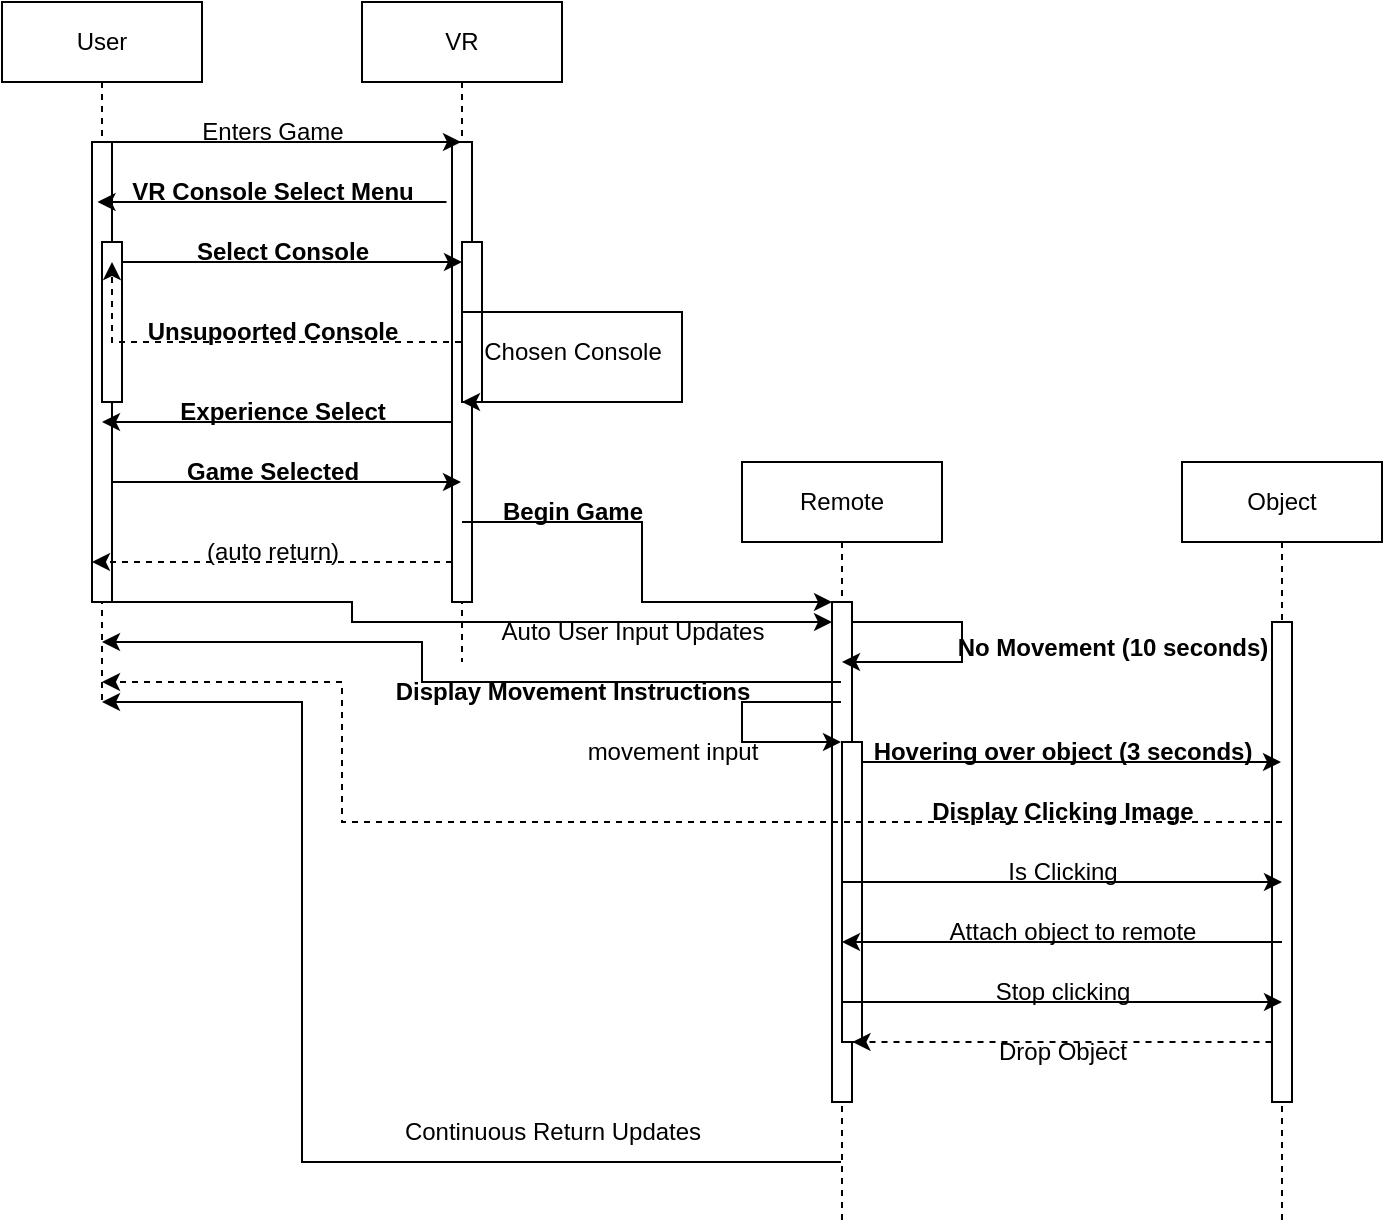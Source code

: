 <mxfile version="24.3.1" type="device">
  <diagram name="Page-1" id="2YBvvXClWsGukQMizWep">
    <mxGraphModel dx="1062" dy="617" grid="1" gridSize="10" guides="1" tooltips="1" connect="1" arrows="1" fold="1" page="1" pageScale="1" pageWidth="850" pageHeight="1100" math="0" shadow="0">
      <root>
        <mxCell id="0" />
        <mxCell id="1" parent="0" />
        <mxCell id="aM9ryv3xv72pqoxQDRHE-1" value="Remote" style="shape=umlLifeline;perimeter=lifelinePerimeter;whiteSpace=wrap;html=1;container=0;dropTarget=0;collapsible=0;recursiveResize=0;outlineConnect=0;portConstraint=eastwest;newEdgeStyle={&quot;edgeStyle&quot;:&quot;elbowEdgeStyle&quot;,&quot;elbow&quot;:&quot;vertical&quot;,&quot;curved&quot;:0,&quot;rounded&quot;:0};" parent="1" vertex="1">
          <mxGeometry x="370" y="270" width="100" height="380" as="geometry" />
        </mxCell>
        <mxCell id="aM9ryv3xv72pqoxQDRHE-2" value="" style="html=1;points=[];perimeter=orthogonalPerimeter;outlineConnect=0;targetShapes=umlLifeline;portConstraint=eastwest;newEdgeStyle={&quot;edgeStyle&quot;:&quot;elbowEdgeStyle&quot;,&quot;elbow&quot;:&quot;vertical&quot;,&quot;curved&quot;:0,&quot;rounded&quot;:0};" parent="aM9ryv3xv72pqoxQDRHE-1" vertex="1">
          <mxGeometry x="45" y="70" width="10" height="250" as="geometry" />
        </mxCell>
        <mxCell id="aM9ryv3xv72pqoxQDRHE-4" value="" style="html=1;points=[];perimeter=orthogonalPerimeter;outlineConnect=0;targetShapes=umlLifeline;portConstraint=eastwest;newEdgeStyle={&quot;edgeStyle&quot;:&quot;elbowEdgeStyle&quot;,&quot;elbow&quot;:&quot;vertical&quot;,&quot;curved&quot;:0,&quot;rounded&quot;:0};" parent="aM9ryv3xv72pqoxQDRHE-1" vertex="1">
          <mxGeometry x="50" y="140" width="10" height="150" as="geometry" />
        </mxCell>
        <mxCell id="aM9ryv3xv72pqoxQDRHE-5" value="Object" style="shape=umlLifeline;perimeter=lifelinePerimeter;whiteSpace=wrap;html=1;container=0;dropTarget=0;collapsible=0;recursiveResize=0;outlineConnect=0;portConstraint=eastwest;newEdgeStyle={&quot;edgeStyle&quot;:&quot;elbowEdgeStyle&quot;,&quot;elbow&quot;:&quot;vertical&quot;,&quot;curved&quot;:0,&quot;rounded&quot;:0};" parent="1" vertex="1">
          <mxGeometry x="590" y="270" width="100" height="380" as="geometry" />
        </mxCell>
        <mxCell id="aM9ryv3xv72pqoxQDRHE-6" value="" style="html=1;points=[];perimeter=orthogonalPerimeter;outlineConnect=0;targetShapes=umlLifeline;portConstraint=eastwest;newEdgeStyle={&quot;edgeStyle&quot;:&quot;elbowEdgeStyle&quot;,&quot;elbow&quot;:&quot;vertical&quot;,&quot;curved&quot;:0,&quot;rounded&quot;:0};" parent="aM9ryv3xv72pqoxQDRHE-5" vertex="1">
          <mxGeometry x="45" y="80" width="10" height="240" as="geometry" />
        </mxCell>
        <mxCell id="as-I614gjLqaRSofbubQ-1" value="User" style="shape=umlLifeline;perimeter=lifelinePerimeter;whiteSpace=wrap;html=1;container=0;dropTarget=0;collapsible=0;recursiveResize=0;outlineConnect=0;portConstraint=eastwest;newEdgeStyle={&quot;edgeStyle&quot;:&quot;elbowEdgeStyle&quot;,&quot;elbow&quot;:&quot;vertical&quot;,&quot;curved&quot;:0,&quot;rounded&quot;:0};" parent="1" vertex="1">
          <mxGeometry y="40" width="100" height="350" as="geometry" />
        </mxCell>
        <mxCell id="as-I614gjLqaRSofbubQ-2" value="" style="html=1;points=[];perimeter=orthogonalPerimeter;outlineConnect=0;targetShapes=umlLifeline;portConstraint=eastwest;newEdgeStyle={&quot;edgeStyle&quot;:&quot;elbowEdgeStyle&quot;,&quot;elbow&quot;:&quot;vertical&quot;,&quot;curved&quot;:0,&quot;rounded&quot;:0};" parent="as-I614gjLqaRSofbubQ-1" vertex="1">
          <mxGeometry x="45" y="70" width="10" height="230" as="geometry" />
        </mxCell>
        <mxCell id="as-I614gjLqaRSofbubQ-4" value="" style="html=1;points=[];perimeter=orthogonalPerimeter;outlineConnect=0;targetShapes=umlLifeline;portConstraint=eastwest;newEdgeStyle={&quot;edgeStyle&quot;:&quot;elbowEdgeStyle&quot;,&quot;elbow&quot;:&quot;vertical&quot;,&quot;curved&quot;:0,&quot;rounded&quot;:0};" parent="as-I614gjLqaRSofbubQ-1" vertex="1">
          <mxGeometry x="50" y="120" width="10" height="80" as="geometry" />
        </mxCell>
        <mxCell id="as-I614gjLqaRSofbubQ-7" value="VR" style="shape=umlLifeline;perimeter=lifelinePerimeter;whiteSpace=wrap;html=1;container=0;dropTarget=0;collapsible=0;recursiveResize=0;outlineConnect=0;portConstraint=eastwest;newEdgeStyle={&quot;edgeStyle&quot;:&quot;elbowEdgeStyle&quot;,&quot;elbow&quot;:&quot;vertical&quot;,&quot;curved&quot;:0,&quot;rounded&quot;:0};" parent="1" vertex="1">
          <mxGeometry x="180" y="40" width="100" height="330" as="geometry" />
        </mxCell>
        <mxCell id="as-I614gjLqaRSofbubQ-8" value="" style="html=1;points=[];perimeter=orthogonalPerimeter;outlineConnect=0;targetShapes=umlLifeline;portConstraint=eastwest;newEdgeStyle={&quot;edgeStyle&quot;:&quot;elbowEdgeStyle&quot;,&quot;elbow&quot;:&quot;vertical&quot;,&quot;curved&quot;:0,&quot;rounded&quot;:0};" parent="as-I614gjLqaRSofbubQ-7" vertex="1">
          <mxGeometry x="45" y="70" width="10" height="230" as="geometry" />
        </mxCell>
        <mxCell id="as-I614gjLqaRSofbubQ-9" value="" style="html=1;points=[];perimeter=orthogonalPerimeter;outlineConnect=0;targetShapes=umlLifeline;portConstraint=eastwest;newEdgeStyle={&quot;edgeStyle&quot;:&quot;elbowEdgeStyle&quot;,&quot;elbow&quot;:&quot;vertical&quot;,&quot;curved&quot;:0,&quot;rounded&quot;:0};" parent="as-I614gjLqaRSofbubQ-7" vertex="1">
          <mxGeometry x="50" y="120" width="10" height="80" as="geometry" />
        </mxCell>
        <mxCell id="as-I614gjLqaRSofbubQ-10" value="" style="endArrow=classic;html=1;rounded=0;" parent="1" source="as-I614gjLqaRSofbubQ-1" target="as-I614gjLqaRSofbubQ-7" edge="1">
          <mxGeometry width="50" height="50" relative="1" as="geometry">
            <mxPoint x="140" y="290" as="sourcePoint" />
            <mxPoint x="190" y="240" as="targetPoint" />
            <Array as="points">
              <mxPoint x="140" y="110" />
            </Array>
          </mxGeometry>
        </mxCell>
        <mxCell id="as-I614gjLqaRSofbubQ-11" value="Enters Game" style="text;html=1;align=center;verticalAlign=middle;resizable=0;points=[];autosize=1;strokeColor=none;fillColor=none;" parent="1" vertex="1">
          <mxGeometry x="90" y="90" width="90" height="30" as="geometry" />
        </mxCell>
        <mxCell id="as-I614gjLqaRSofbubQ-13" value="" style="endArrow=classic;html=1;rounded=0;" parent="1" edge="1">
          <mxGeometry width="50" height="50" relative="1" as="geometry">
            <mxPoint x="222.25" y="140" as="sourcePoint" />
            <mxPoint x="47.75" y="140" as="targetPoint" />
          </mxGeometry>
        </mxCell>
        <mxCell id="as-I614gjLqaRSofbubQ-14" value="&lt;b&gt;VR Console Select Menu&lt;/b&gt;" style="text;html=1;align=center;verticalAlign=middle;resizable=0;points=[];autosize=1;strokeColor=none;fillColor=none;" parent="1" vertex="1">
          <mxGeometry x="55" y="120" width="160" height="30" as="geometry" />
        </mxCell>
        <mxCell id="as-I614gjLqaRSofbubQ-15" value="" style="endArrow=classic;html=1;rounded=0;" parent="1" edge="1">
          <mxGeometry width="50" height="50" relative="1" as="geometry">
            <mxPoint x="60" y="170" as="sourcePoint" />
            <mxPoint x="230" y="170" as="targetPoint" />
          </mxGeometry>
        </mxCell>
        <mxCell id="as-I614gjLqaRSofbubQ-16" value="&lt;b&gt;Select Console&lt;/b&gt;" style="text;html=1;align=center;verticalAlign=middle;resizable=0;points=[];autosize=1;strokeColor=none;fillColor=none;" parent="1" vertex="1">
          <mxGeometry x="85" y="150" width="110" height="30" as="geometry" />
        </mxCell>
        <mxCell id="as-I614gjLqaRSofbubQ-19" value="&lt;b&gt;Unsupoorted Console&lt;/b&gt;" style="text;html=1;align=center;verticalAlign=middle;resizable=0;points=[];autosize=1;strokeColor=none;fillColor=none;" parent="1" vertex="1">
          <mxGeometry x="60" y="190" width="150" height="30" as="geometry" />
        </mxCell>
        <mxCell id="as-I614gjLqaRSofbubQ-22" value="" style="endArrow=classic;html=1;rounded=0;dashed=1;" parent="1" source="as-I614gjLqaRSofbubQ-7" edge="1">
          <mxGeometry width="50" height="50" relative="1" as="geometry">
            <mxPoint x="164.5" y="210" as="sourcePoint" />
            <mxPoint x="55" y="170" as="targetPoint" />
            <Array as="points">
              <mxPoint x="55" y="210" />
            </Array>
          </mxGeometry>
        </mxCell>
        <mxCell id="as-I614gjLqaRSofbubQ-23" value="" style="endArrow=classic;html=1;rounded=0;" parent="1" target="as-I614gjLqaRSofbubQ-7" edge="1">
          <mxGeometry width="50" height="50" relative="1" as="geometry">
            <mxPoint x="230" y="195" as="sourcePoint" />
            <mxPoint x="330" y="185" as="targetPoint" />
            <Array as="points">
              <mxPoint x="300" y="195" />
              <mxPoint x="340" y="195" />
              <mxPoint x="340" y="240" />
              <mxPoint x="300" y="240" />
            </Array>
          </mxGeometry>
        </mxCell>
        <mxCell id="as-I614gjLqaRSofbubQ-24" value="Chosen Console" style="text;html=1;align=center;verticalAlign=middle;resizable=0;points=[];autosize=1;strokeColor=none;fillColor=none;" parent="1" vertex="1">
          <mxGeometry x="230" y="200" width="110" height="30" as="geometry" />
        </mxCell>
        <mxCell id="as-I614gjLqaRSofbubQ-25" value="" style="endArrow=classic;html=1;rounded=0;" parent="1" target="as-I614gjLqaRSofbubQ-1" edge="1">
          <mxGeometry width="50" height="50" relative="1" as="geometry">
            <mxPoint x="225" y="250" as="sourcePoint" />
            <mxPoint x="140" y="250" as="targetPoint" />
          </mxGeometry>
        </mxCell>
        <mxCell id="as-I614gjLqaRSofbubQ-26" value="&lt;b&gt;Experience Select&lt;/b&gt;" style="text;html=1;align=center;verticalAlign=middle;resizable=0;points=[];autosize=1;strokeColor=none;fillColor=none;" parent="1" vertex="1">
          <mxGeometry x="75" y="230" width="130" height="30" as="geometry" />
        </mxCell>
        <mxCell id="as-I614gjLqaRSofbubQ-27" value="" style="endArrow=classic;html=1;rounded=0;" parent="1" target="as-I614gjLqaRSofbubQ-7" edge="1">
          <mxGeometry width="50" height="50" relative="1" as="geometry">
            <mxPoint x="55" y="280" as="sourcePoint" />
            <mxPoint x="145.5" y="280" as="targetPoint" />
          </mxGeometry>
        </mxCell>
        <mxCell id="as-I614gjLqaRSofbubQ-28" value="&lt;b&gt;Game Selected&lt;/b&gt;" style="text;html=1;align=center;verticalAlign=middle;resizable=0;points=[];autosize=1;strokeColor=none;fillColor=none;" parent="1" vertex="1">
          <mxGeometry x="80" y="260" width="110" height="30" as="geometry" />
        </mxCell>
        <mxCell id="as-I614gjLqaRSofbubQ-29" value="" style="endArrow=classic;html=1;rounded=0;dashed=1;" parent="1" edge="1">
          <mxGeometry width="50" height="50" relative="1" as="geometry">
            <mxPoint x="225" y="320" as="sourcePoint" />
            <mxPoint x="45" y="320" as="targetPoint" />
          </mxGeometry>
        </mxCell>
        <mxCell id="as-I614gjLqaRSofbubQ-30" value="(auto return)" style="text;html=1;align=center;verticalAlign=middle;resizable=0;points=[];autosize=1;strokeColor=none;fillColor=none;" parent="1" vertex="1">
          <mxGeometry x="90" y="300" width="90" height="30" as="geometry" />
        </mxCell>
        <mxCell id="as-I614gjLqaRSofbubQ-33" value="" style="endArrow=classic;html=1;rounded=0;" parent="1" target="aM9ryv3xv72pqoxQDRHE-2" edge="1">
          <mxGeometry width="50" height="50" relative="1" as="geometry">
            <mxPoint x="230" y="300" as="sourcePoint" />
            <mxPoint x="414.5" y="380" as="targetPoint" />
            <Array as="points">
              <mxPoint x="320" y="300" />
              <mxPoint x="320" y="340" />
              <mxPoint x="370" y="340" />
            </Array>
          </mxGeometry>
        </mxCell>
        <mxCell id="as-I614gjLqaRSofbubQ-34" value="&lt;b&gt;Begin Game&lt;/b&gt;" style="text;html=1;align=center;verticalAlign=middle;resizable=0;points=[];autosize=1;strokeColor=none;fillColor=none;" parent="1" vertex="1">
          <mxGeometry x="240" y="280" width="90" height="30" as="geometry" />
        </mxCell>
        <mxCell id="as-I614gjLqaRSofbubQ-35" value="" style="endArrow=classic;html=1;rounded=0;" parent="1" source="as-I614gjLqaRSofbubQ-1" target="aM9ryv3xv72pqoxQDRHE-2" edge="1">
          <mxGeometry width="50" height="50" relative="1" as="geometry">
            <mxPoint x="40" y="350" as="sourcePoint" />
            <mxPoint x="410" y="350" as="targetPoint" />
            <Array as="points">
              <mxPoint x="175" y="340" />
              <mxPoint x="175" y="350" />
            </Array>
          </mxGeometry>
        </mxCell>
        <mxCell id="as-I614gjLqaRSofbubQ-36" value="Auto User Input Updates" style="text;html=1;align=center;verticalAlign=middle;resizable=0;points=[];autosize=1;strokeColor=none;fillColor=none;" parent="1" vertex="1">
          <mxGeometry x="240" y="340" width="150" height="30" as="geometry" />
        </mxCell>
        <mxCell id="as-I614gjLqaRSofbubQ-37" value="" style="endArrow=classic;html=1;rounded=0;" parent="1" source="aM9ryv3xv72pqoxQDRHE-1" target="aM9ryv3xv72pqoxQDRHE-1" edge="1">
          <mxGeometry width="50" height="50" relative="1" as="geometry">
            <mxPoint x="350" y="410" as="sourcePoint" />
            <mxPoint x="400" y="360" as="targetPoint" />
            <Array as="points">
              <mxPoint x="370" y="390" />
              <mxPoint x="370" y="410" />
            </Array>
          </mxGeometry>
        </mxCell>
        <mxCell id="as-I614gjLqaRSofbubQ-38" value="movement input" style="text;html=1;align=center;verticalAlign=middle;resizable=0;points=[];autosize=1;strokeColor=none;fillColor=none;" parent="1" vertex="1">
          <mxGeometry x="280" y="400" width="110" height="30" as="geometry" />
        </mxCell>
        <mxCell id="as-I614gjLqaRSofbubQ-39" value="" style="endArrow=classic;html=1;rounded=0;" parent="1" edge="1">
          <mxGeometry width="50" height="50" relative="1" as="geometry">
            <mxPoint x="430" y="420" as="sourcePoint" />
            <mxPoint x="639.5" y="420" as="targetPoint" />
          </mxGeometry>
        </mxCell>
        <mxCell id="as-I614gjLqaRSofbubQ-40" value="&lt;b&gt;Hovering over object (3 seconds)&lt;/b&gt;" style="text;html=1;align=center;verticalAlign=middle;resizable=0;points=[];autosize=1;strokeColor=none;fillColor=none;" parent="1" vertex="1">
          <mxGeometry x="425" y="400" width="210" height="30" as="geometry" />
        </mxCell>
        <mxCell id="as-I614gjLqaRSofbubQ-41" value="" style="endArrow=classic;html=1;rounded=0;dashed=1;" parent="1" target="as-I614gjLqaRSofbubQ-1" edge="1">
          <mxGeometry width="50" height="50" relative="1" as="geometry">
            <mxPoint x="640" y="450" as="sourcePoint" />
            <mxPoint x="170" y="360" as="targetPoint" />
            <Array as="points">
              <mxPoint x="170" y="450" />
              <mxPoint x="170" y="380" />
            </Array>
          </mxGeometry>
        </mxCell>
        <mxCell id="as-I614gjLqaRSofbubQ-42" value="&lt;b&gt;Display Clicking Image&lt;/b&gt;" style="text;html=1;align=center;verticalAlign=middle;resizable=0;points=[];autosize=1;strokeColor=none;fillColor=none;" parent="1" vertex="1">
          <mxGeometry x="455" y="430" width="150" height="30" as="geometry" />
        </mxCell>
        <mxCell id="as-I614gjLqaRSofbubQ-43" value="" style="endArrow=classic;html=1;rounded=0;" parent="1" source="aM9ryv3xv72pqoxQDRHE-1" target="as-I614gjLqaRSofbubQ-1" edge="1">
          <mxGeometry width="50" height="50" relative="1" as="geometry">
            <mxPoint x="419.5" y="650" as="sourcePoint" />
            <mxPoint x="150" y="370" as="targetPoint" />
            <Array as="points">
              <mxPoint x="280" y="620" />
              <mxPoint x="150" y="620" />
              <mxPoint x="150" y="390" />
            </Array>
          </mxGeometry>
        </mxCell>
        <mxCell id="as-I614gjLqaRSofbubQ-44" value="Continuous Return Updates" style="text;html=1;align=center;verticalAlign=middle;resizable=0;points=[];autosize=1;strokeColor=none;fillColor=none;" parent="1" vertex="1">
          <mxGeometry x="190" y="590" width="170" height="30" as="geometry" />
        </mxCell>
        <mxCell id="as-I614gjLqaRSofbubQ-46" value="" style="endArrow=classic;html=1;rounded=0;" parent="1" edge="1">
          <mxGeometry width="50" height="50" relative="1" as="geometry">
            <mxPoint x="420" y="480" as="sourcePoint" />
            <mxPoint x="640" y="480" as="targetPoint" />
          </mxGeometry>
        </mxCell>
        <mxCell id="as-I614gjLqaRSofbubQ-47" value="Is Clicking" style="text;html=1;align=center;verticalAlign=middle;resizable=0;points=[];autosize=1;strokeColor=none;fillColor=none;" parent="1" vertex="1">
          <mxGeometry x="490" y="460" width="80" height="30" as="geometry" />
        </mxCell>
        <mxCell id="as-I614gjLqaRSofbubQ-48" value="" style="endArrow=classic;html=1;rounded=0;" parent="1" edge="1">
          <mxGeometry width="50" height="50" relative="1" as="geometry">
            <mxPoint x="640" y="510" as="sourcePoint" />
            <mxPoint x="420" y="510" as="targetPoint" />
          </mxGeometry>
        </mxCell>
        <mxCell id="as-I614gjLqaRSofbubQ-49" value="Attach object to remote" style="text;html=1;align=center;verticalAlign=middle;resizable=0;points=[];autosize=1;strokeColor=none;fillColor=none;" parent="1" vertex="1">
          <mxGeometry x="460" y="490" width="150" height="30" as="geometry" />
        </mxCell>
        <mxCell id="as-I614gjLqaRSofbubQ-50" value="" style="endArrow=classic;html=1;rounded=0;" parent="1" edge="1">
          <mxGeometry width="50" height="50" relative="1" as="geometry">
            <mxPoint x="420" y="540" as="sourcePoint" />
            <mxPoint x="640" y="540" as="targetPoint" />
          </mxGeometry>
        </mxCell>
        <mxCell id="as-I614gjLqaRSofbubQ-51" value="Stop clicking" style="text;html=1;align=center;verticalAlign=middle;resizable=0;points=[];autosize=1;strokeColor=none;fillColor=none;" parent="1" vertex="1">
          <mxGeometry x="485" y="520" width="90" height="30" as="geometry" />
        </mxCell>
        <mxCell id="as-I614gjLqaRSofbubQ-52" value="" style="endArrow=classic;html=1;rounded=0;dashed=1;" parent="1" edge="1">
          <mxGeometry width="50" height="50" relative="1" as="geometry">
            <mxPoint x="634.75" y="560" as="sourcePoint" />
            <mxPoint x="425.25" y="560" as="targetPoint" />
          </mxGeometry>
        </mxCell>
        <mxCell id="as-I614gjLqaRSofbubQ-53" value="Drop Object" style="text;html=1;align=center;verticalAlign=middle;resizable=0;points=[];autosize=1;strokeColor=none;fillColor=none;" parent="1" vertex="1">
          <mxGeometry x="485" y="550" width="90" height="30" as="geometry" />
        </mxCell>
        <mxCell id="as-I614gjLqaRSofbubQ-54" value="" style="endArrow=classic;html=1;rounded=0;" parent="1" target="aM9ryv3xv72pqoxQDRHE-1" edge="1">
          <mxGeometry width="50" height="50" relative="1" as="geometry">
            <mxPoint x="425" y="350" as="sourcePoint" />
            <mxPoint x="515.5" y="350" as="targetPoint" />
            <Array as="points">
              <mxPoint x="480" y="350" />
              <mxPoint x="480" y="370" />
            </Array>
          </mxGeometry>
        </mxCell>
        <mxCell id="as-I614gjLqaRSofbubQ-56" value="&lt;b&gt;No Movement (10 seconds)&lt;/b&gt;" style="text;html=1;align=center;verticalAlign=middle;resizable=0;points=[];autosize=1;strokeColor=none;fillColor=none;" parent="1" vertex="1">
          <mxGeometry x="465" y="348" width="180" height="30" as="geometry" />
        </mxCell>
        <mxCell id="as-I614gjLqaRSofbubQ-57" value="" style="endArrow=classic;html=1;rounded=0;" parent="1" source="aM9ryv3xv72pqoxQDRHE-1" target="as-I614gjLqaRSofbubQ-1" edge="1">
          <mxGeometry width="50" height="50" relative="1" as="geometry">
            <mxPoint x="330" y="380" as="sourcePoint" />
            <mxPoint x="120" y="360" as="targetPoint" />
            <Array as="points">
              <mxPoint x="400" y="380" />
              <mxPoint x="210" y="380" />
              <mxPoint x="210" y="360" />
            </Array>
          </mxGeometry>
        </mxCell>
        <mxCell id="as-I614gjLqaRSofbubQ-59" value="&lt;b&gt;Display Movement Instructions&lt;/b&gt;" style="text;html=1;align=center;verticalAlign=middle;resizable=0;points=[];autosize=1;strokeColor=none;fillColor=none;" parent="1" vertex="1">
          <mxGeometry x="185" y="370" width="200" height="30" as="geometry" />
        </mxCell>
      </root>
    </mxGraphModel>
  </diagram>
</mxfile>
